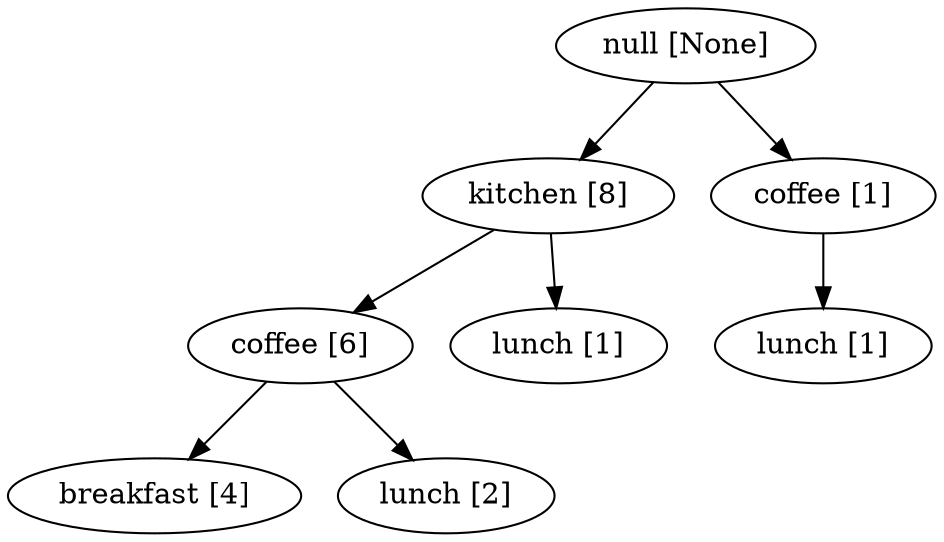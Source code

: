 digraph G {
	1 [label="null [None]"]
	2 [label="kitchen [8]"]
	1 -> 2
	3 [label="coffee [6]"]
	2 -> 3
	4 [label="breakfast [4]"]
	3 -> 4
	5 [label="lunch [2]"]
	3 -> 5
	6 [label="lunch [1]"]
	2 -> 6
	7 [label="coffee [1]"]
	1 -> 7
	8 [label="lunch [1]"]
	7 -> 8
}
